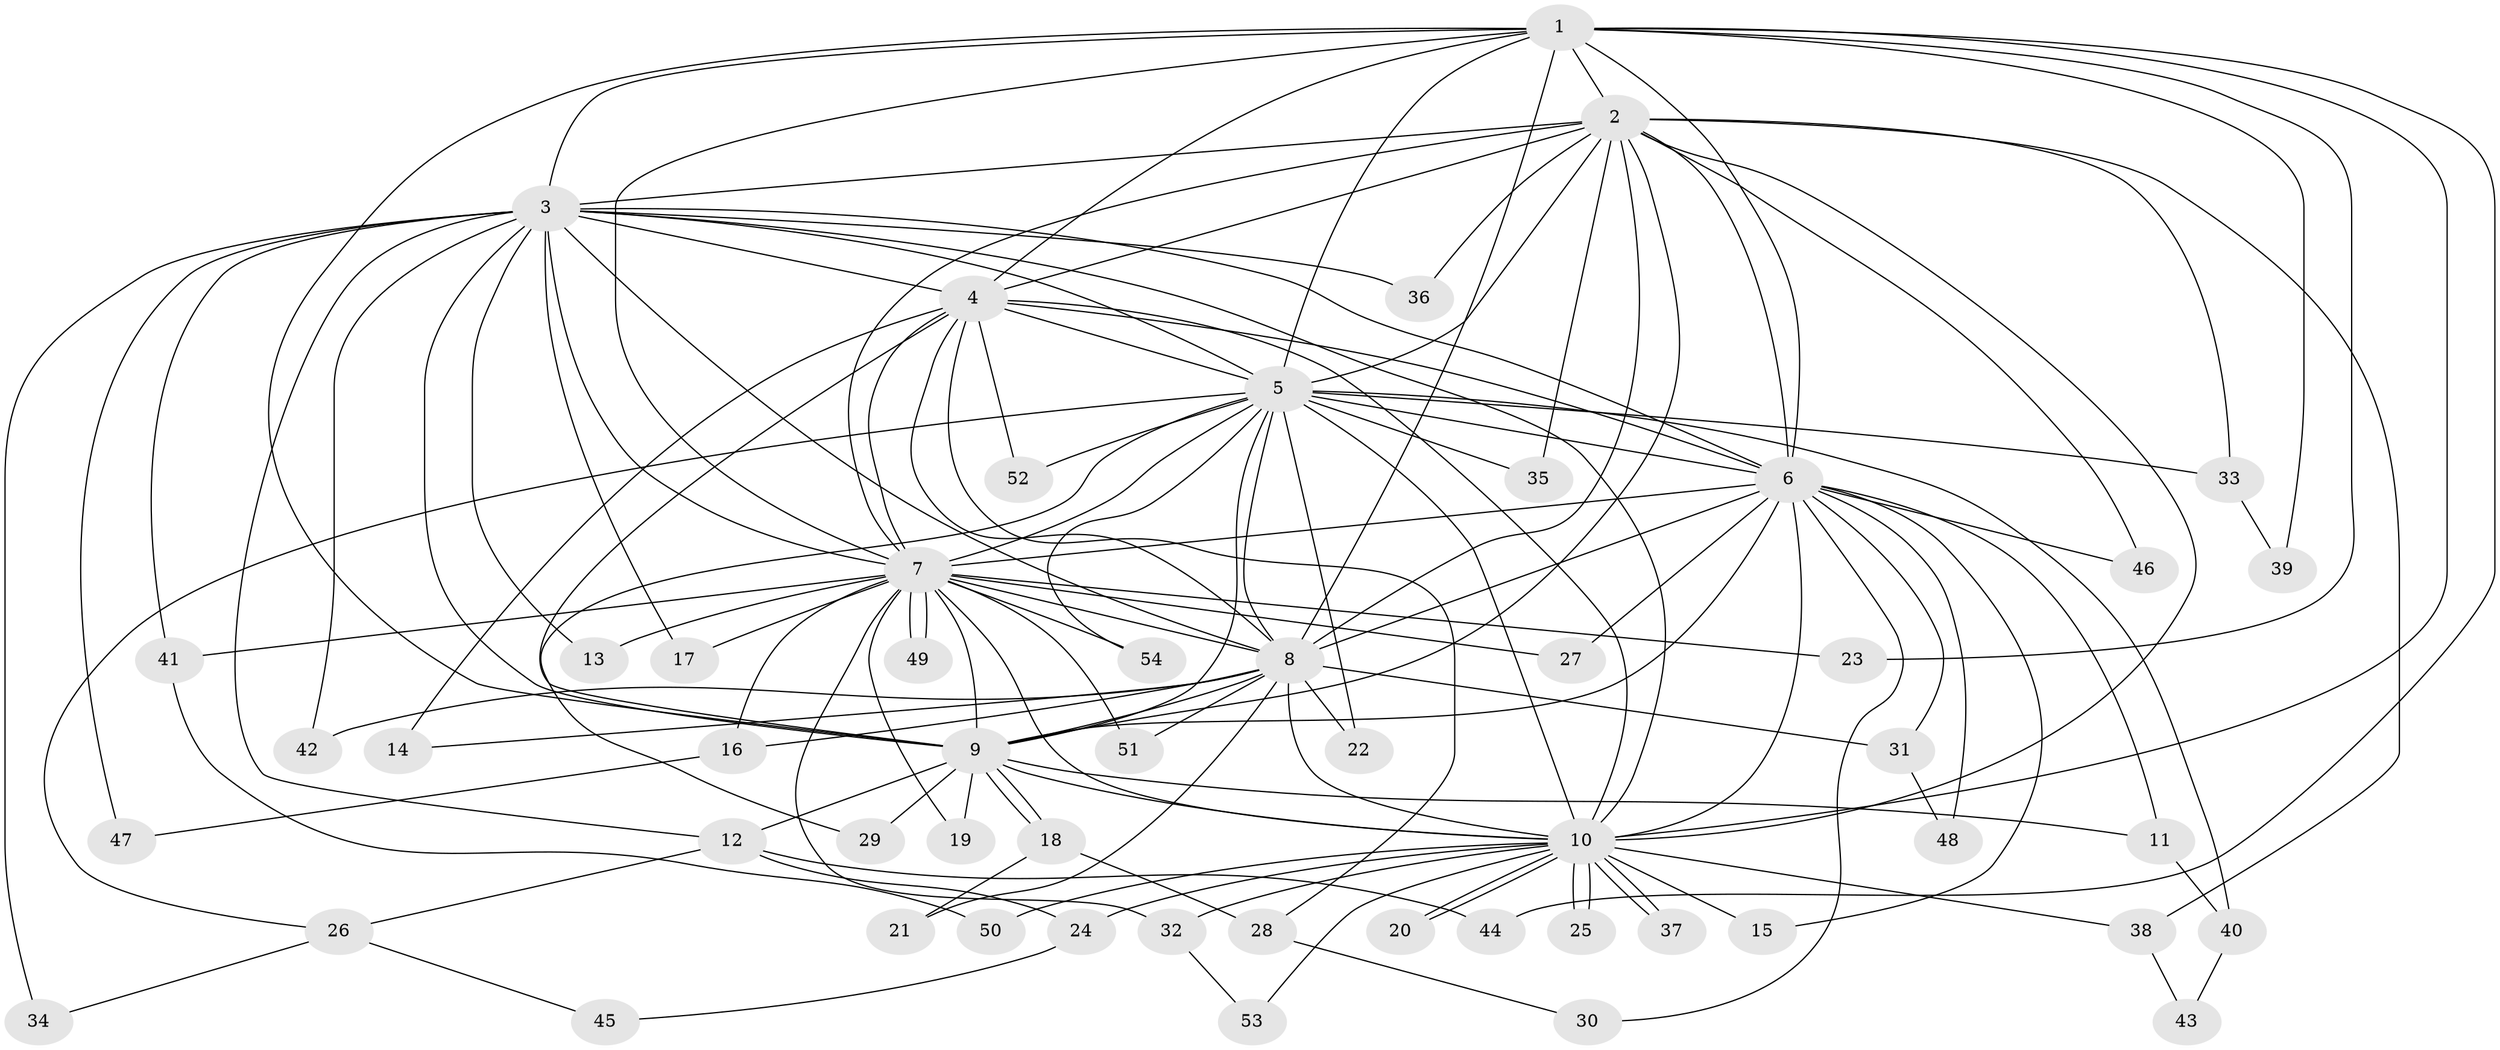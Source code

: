 // coarse degree distribution, {1: 0.6875, 2: 0.125, 6: 0.0625, 5: 0.0625, 10: 0.0625}
// Generated by graph-tools (version 1.1) at 2025/48/03/04/25 21:48:02]
// undirected, 54 vertices, 133 edges
graph export_dot {
graph [start="1"]
  node [color=gray90,style=filled];
  1;
  2;
  3;
  4;
  5;
  6;
  7;
  8;
  9;
  10;
  11;
  12;
  13;
  14;
  15;
  16;
  17;
  18;
  19;
  20;
  21;
  22;
  23;
  24;
  25;
  26;
  27;
  28;
  29;
  30;
  31;
  32;
  33;
  34;
  35;
  36;
  37;
  38;
  39;
  40;
  41;
  42;
  43;
  44;
  45;
  46;
  47;
  48;
  49;
  50;
  51;
  52;
  53;
  54;
  1 -- 2;
  1 -- 3;
  1 -- 4;
  1 -- 5;
  1 -- 6;
  1 -- 7;
  1 -- 8;
  1 -- 9;
  1 -- 10;
  1 -- 23;
  1 -- 39;
  1 -- 44;
  2 -- 3;
  2 -- 4;
  2 -- 5;
  2 -- 6;
  2 -- 7;
  2 -- 8;
  2 -- 9;
  2 -- 10;
  2 -- 33;
  2 -- 35;
  2 -- 36;
  2 -- 38;
  2 -- 46;
  3 -- 4;
  3 -- 5;
  3 -- 6;
  3 -- 7;
  3 -- 8;
  3 -- 9;
  3 -- 10;
  3 -- 12;
  3 -- 13;
  3 -- 17;
  3 -- 34;
  3 -- 36;
  3 -- 41;
  3 -- 42;
  3 -- 47;
  4 -- 5;
  4 -- 6;
  4 -- 7;
  4 -- 8;
  4 -- 9;
  4 -- 10;
  4 -- 14;
  4 -- 28;
  4 -- 52;
  5 -- 6;
  5 -- 7;
  5 -- 8;
  5 -- 9;
  5 -- 10;
  5 -- 22;
  5 -- 26;
  5 -- 29;
  5 -- 33;
  5 -- 35;
  5 -- 40;
  5 -- 52;
  5 -- 54;
  6 -- 7;
  6 -- 8;
  6 -- 9;
  6 -- 10;
  6 -- 11;
  6 -- 15;
  6 -- 27;
  6 -- 30;
  6 -- 31;
  6 -- 46;
  6 -- 48;
  7 -- 8;
  7 -- 9;
  7 -- 10;
  7 -- 13;
  7 -- 16;
  7 -- 17;
  7 -- 19;
  7 -- 23;
  7 -- 27;
  7 -- 32;
  7 -- 41;
  7 -- 49;
  7 -- 49;
  7 -- 51;
  7 -- 54;
  8 -- 9;
  8 -- 10;
  8 -- 14;
  8 -- 16;
  8 -- 21;
  8 -- 22;
  8 -- 31;
  8 -- 42;
  8 -- 51;
  9 -- 10;
  9 -- 11;
  9 -- 12;
  9 -- 18;
  9 -- 18;
  9 -- 19;
  9 -- 29;
  10 -- 15;
  10 -- 20;
  10 -- 20;
  10 -- 24;
  10 -- 25;
  10 -- 25;
  10 -- 32;
  10 -- 37;
  10 -- 37;
  10 -- 38;
  10 -- 50;
  10 -- 53;
  11 -- 40;
  12 -- 24;
  12 -- 26;
  12 -- 44;
  16 -- 47;
  18 -- 21;
  18 -- 28;
  24 -- 45;
  26 -- 34;
  26 -- 45;
  28 -- 30;
  31 -- 48;
  32 -- 53;
  33 -- 39;
  38 -- 43;
  40 -- 43;
  41 -- 50;
}
